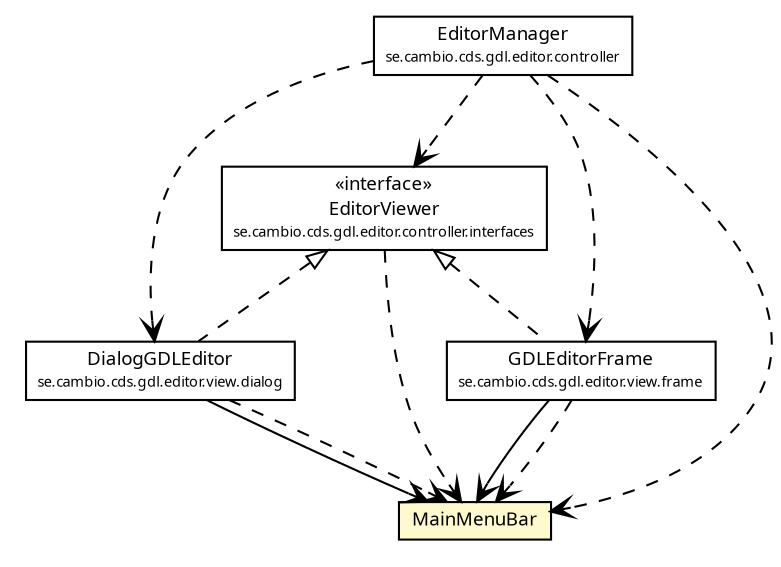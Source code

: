 #!/usr/local/bin/dot
#
# Class diagram 
# Generated by UMLGraph version R5_6 (http://www.umlgraph.org/)
#

digraph G {
	edge [fontname="Trebuchet MS",fontsize=10,labelfontname="Trebuchet MS",labelfontsize=10];
	node [fontname="Trebuchet MS",fontsize=10,shape=plaintext];
	nodesep=0.25;
	ranksep=0.5;
	// se.cambio.cds.gdl.editor.controller.EditorManager
	c253203 [label=<<table title="se.cambio.cds.gdl.editor.controller.EditorManager" border="0" cellborder="1" cellspacing="0" cellpadding="2" port="p" href="../../controller/EditorManager.html">
		<tr><td><table border="0" cellspacing="0" cellpadding="1">
<tr><td align="center" balign="center"><font face="Trebuchet MS"> EditorManager </font></td></tr>
<tr><td align="center" balign="center"><font face="Trebuchet MS" point-size="7.0"> se.cambio.cds.gdl.editor.controller </font></td></tr>
		</table></td></tr>
		</table>>, URL="../../controller/EditorManager.html", fontname="Trebuchet MS", fontcolor="black", fontsize=9.0];
	// se.cambio.cds.gdl.editor.controller.interfaces.EditorViewer
	c253207 [label=<<table title="se.cambio.cds.gdl.editor.controller.interfaces.EditorViewer" border="0" cellborder="1" cellspacing="0" cellpadding="2" port="p" href="../../controller/interfaces/EditorViewer.html">
		<tr><td><table border="0" cellspacing="0" cellpadding="1">
<tr><td align="center" balign="center"> &#171;interface&#187; </td></tr>
<tr><td align="center" balign="center"><font face="Trebuchet MS"> EditorViewer </font></td></tr>
<tr><td align="center" balign="center"><font face="Trebuchet MS" point-size="7.0"> se.cambio.cds.gdl.editor.controller.interfaces </font></td></tr>
		</table></td></tr>
		</table>>, URL="../../controller/interfaces/EditorViewer.html", fontname="Trebuchet MS", fontcolor="black", fontsize=9.0];
	// se.cambio.cds.gdl.editor.view.dialog.DialogGDLEditor
	c253228 [label=<<table title="se.cambio.cds.gdl.editor.view.dialog.DialogGDLEditor" border="0" cellborder="1" cellspacing="0" cellpadding="2" port="p" href="../dialog/DialogGDLEditor.html">
		<tr><td><table border="0" cellspacing="0" cellpadding="1">
<tr><td align="center" balign="center"><font face="Trebuchet MS"> DialogGDLEditor </font></td></tr>
<tr><td align="center" balign="center"><font face="Trebuchet MS" point-size="7.0"> se.cambio.cds.gdl.editor.view.dialog </font></td></tr>
		</table></td></tr>
		</table>>, URL="../dialog/DialogGDLEditor.html", fontname="Trebuchet MS", fontcolor="black", fontsize=9.0];
	// se.cambio.cds.gdl.editor.view.frame.GDLEditorFrame
	c253237 [label=<<table title="se.cambio.cds.gdl.editor.view.frame.GDLEditorFrame" border="0" cellborder="1" cellspacing="0" cellpadding="2" port="p" href="../frame/GDLEditorFrame.html">
		<tr><td><table border="0" cellspacing="0" cellpadding="1">
<tr><td align="center" balign="center"><font face="Trebuchet MS"> GDLEditorFrame </font></td></tr>
<tr><td align="center" balign="center"><font face="Trebuchet MS" point-size="7.0"> se.cambio.cds.gdl.editor.view.frame </font></td></tr>
		</table></td></tr>
		</table>>, URL="../frame/GDLEditorFrame.html", fontname="Trebuchet MS", fontcolor="black", fontsize=9.0];
	// se.cambio.cds.gdl.editor.view.menubar.MainMenuBar
	c253252 [label=<<table title="se.cambio.cds.gdl.editor.view.menubar.MainMenuBar" border="0" cellborder="1" cellspacing="0" cellpadding="2" port="p" bgcolor="lemonChiffon" href="./MainMenuBar.html">
		<tr><td><table border="0" cellspacing="0" cellpadding="1">
<tr><td align="center" balign="center"><font face="Trebuchet MS"> MainMenuBar </font></td></tr>
		</table></td></tr>
		</table>>, URL="./MainMenuBar.html", fontname="Trebuchet MS", fontcolor="black", fontsize=9.0];
	//se.cambio.cds.gdl.editor.view.dialog.DialogGDLEditor implements se.cambio.cds.gdl.editor.controller.interfaces.EditorViewer
	c253207:p -> c253228:p [dir=back,arrowtail=empty,style=dashed];
	//se.cambio.cds.gdl.editor.view.frame.GDLEditorFrame implements se.cambio.cds.gdl.editor.controller.interfaces.EditorViewer
	c253207:p -> c253237:p [dir=back,arrowtail=empty,style=dashed];
	// se.cambio.cds.gdl.editor.view.dialog.DialogGDLEditor NAVASSOC se.cambio.cds.gdl.editor.view.menubar.MainMenuBar
	c253228:p -> c253252:p [taillabel="", label="", headlabel="", fontname="Trebuchet MS", fontcolor="black", fontsize=10.0, color="black", arrowhead=open];
	// se.cambio.cds.gdl.editor.view.frame.GDLEditorFrame NAVASSOC se.cambio.cds.gdl.editor.view.menubar.MainMenuBar
	c253237:p -> c253252:p [taillabel="", label="", headlabel="", fontname="Trebuchet MS", fontcolor="black", fontsize=10.0, color="black", arrowhead=open];
	// se.cambio.cds.gdl.editor.controller.EditorManager DEPEND se.cambio.cds.gdl.editor.view.frame.GDLEditorFrame
	c253203:p -> c253237:p [taillabel="", label="", headlabel="", fontname="Trebuchet MS", fontcolor="black", fontsize=10.0, color="black", arrowhead=open, style=dashed];
	// se.cambio.cds.gdl.editor.controller.EditorManager DEPEND se.cambio.cds.gdl.editor.view.menubar.MainMenuBar
	c253203:p -> c253252:p [taillabel="", label="", headlabel="", fontname="Trebuchet MS", fontcolor="black", fontsize=10.0, color="black", arrowhead=open, style=dashed];
	// se.cambio.cds.gdl.editor.controller.EditorManager DEPEND se.cambio.cds.gdl.editor.controller.interfaces.EditorViewer
	c253203:p -> c253207:p [taillabel="", label="", headlabel="", fontname="Trebuchet MS", fontcolor="black", fontsize=10.0, color="black", arrowhead=open, style=dashed];
	// se.cambio.cds.gdl.editor.controller.EditorManager DEPEND se.cambio.cds.gdl.editor.view.dialog.DialogGDLEditor
	c253203:p -> c253228:p [taillabel="", label="", headlabel="", fontname="Trebuchet MS", fontcolor="black", fontsize=10.0, color="black", arrowhead=open, style=dashed];
	// se.cambio.cds.gdl.editor.controller.interfaces.EditorViewer DEPEND se.cambio.cds.gdl.editor.view.menubar.MainMenuBar
	c253207:p -> c253252:p [taillabel="", label="", headlabel="", fontname="Trebuchet MS", fontcolor="black", fontsize=10.0, color="black", arrowhead=open, style=dashed];
	// se.cambio.cds.gdl.editor.view.dialog.DialogGDLEditor DEPEND se.cambio.cds.gdl.editor.view.menubar.MainMenuBar
	c253228:p -> c253252:p [taillabel="", label="", headlabel="", fontname="Trebuchet MS", fontcolor="black", fontsize=10.0, color="black", arrowhead=open, style=dashed];
	// se.cambio.cds.gdl.editor.view.frame.GDLEditorFrame DEPEND se.cambio.cds.gdl.editor.view.menubar.MainMenuBar
	c253237:p -> c253252:p [taillabel="", label="", headlabel="", fontname="Trebuchet MS", fontcolor="black", fontsize=10.0, color="black", arrowhead=open, style=dashed];
}

